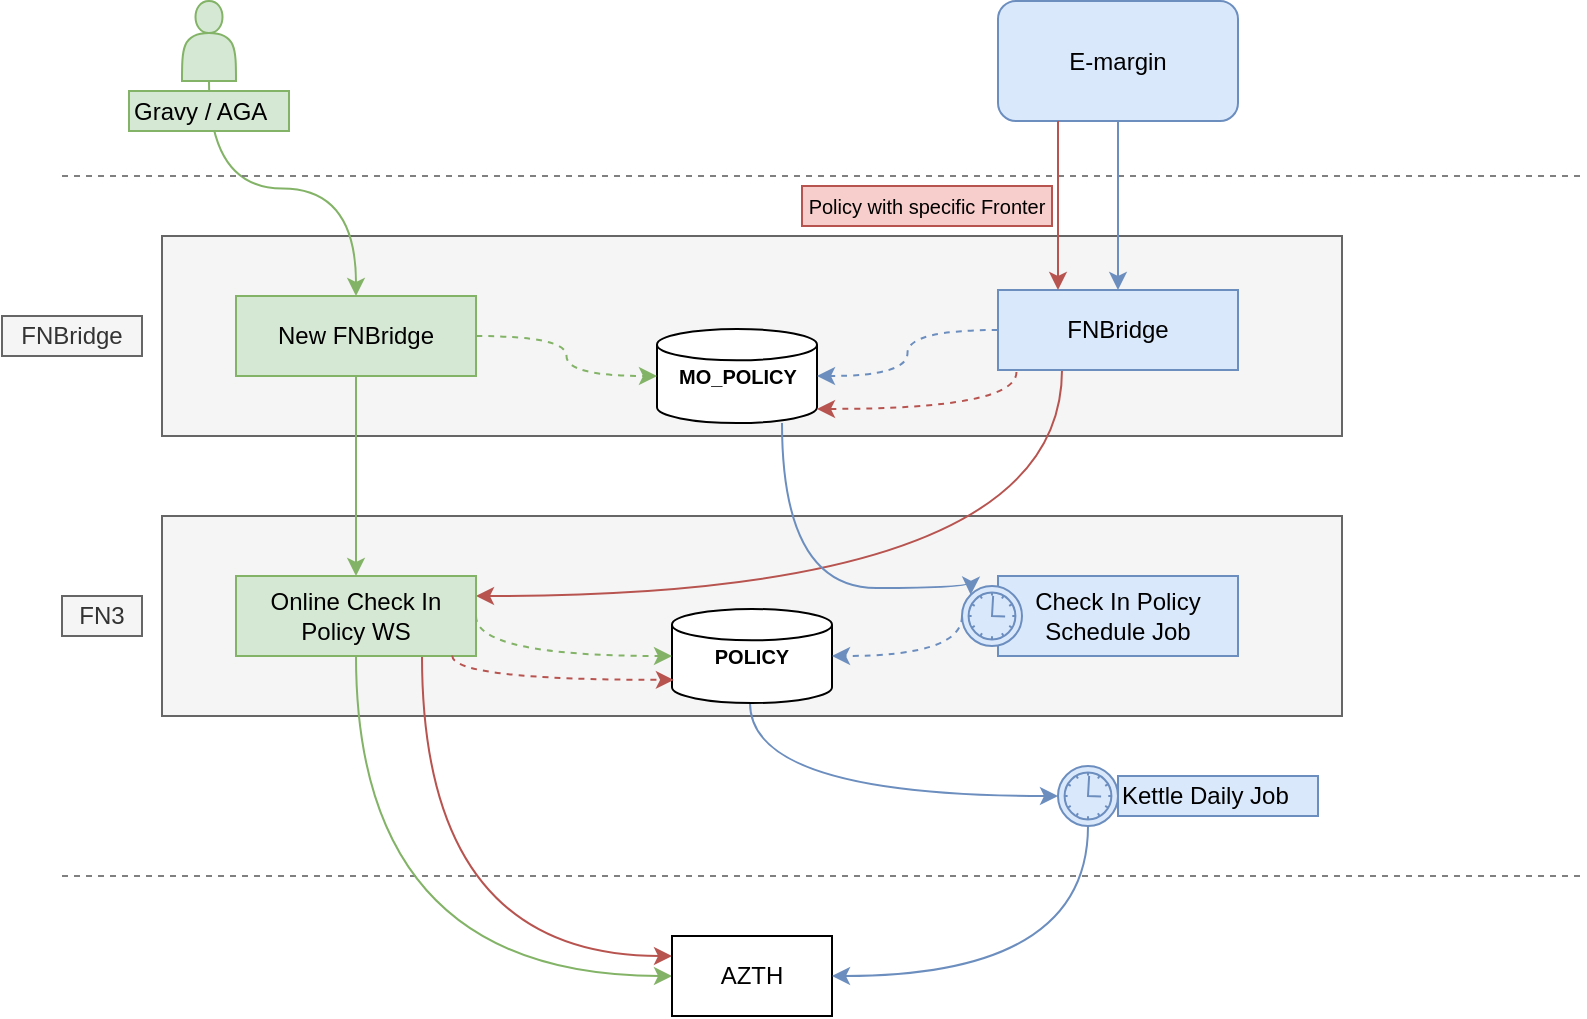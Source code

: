 <mxfile version="10.4.8" type="github"><diagram id="kxdKC94dlKpn0LHNbHIM" name="Page-1"><mxGraphModel dx="1077" dy="633" grid="1" gridSize="10" guides="1" tooltips="1" connect="1" arrows="1" fold="1" page="1" pageScale="1" pageWidth="850" pageHeight="1100" math="0" shadow="0"><root><mxCell id="0"/><mxCell id="1" parent="0"/><mxCell id="3mwVmuwzy4nXPfia8OvA-8" value="" style="rounded=0;whiteSpace=wrap;html=1;strokeColor=#666666;fillColor=#f5f5f5;fontColor=#333333;" vertex="1" parent="1"><mxGeometry x="110" y="450" width="590" height="100" as="geometry"/></mxCell><mxCell id="3mwVmuwzy4nXPfia8OvA-11" value="" style="rounded=0;whiteSpace=wrap;html=1;strokeColor=#666666;fillColor=#f5f5f5;fontColor=#333333;" vertex="1" parent="1"><mxGeometry x="110" y="310" width="590" height="100" as="geometry"/></mxCell><mxCell id="3mwVmuwzy4nXPfia8OvA-34" style="edgeStyle=orthogonalEdgeStyle;curved=1;rounded=0;orthogonalLoop=1;jettySize=auto;html=1;fillColor=#d5e8d4;strokeColor=#82b366;" edge="1" parent="1" source="3mwVmuwzy4nXPfia8OvA-1" target="3mwVmuwzy4nXPfia8OvA-6"><mxGeometry relative="1" as="geometry"/></mxCell><mxCell id="3mwVmuwzy4nXPfia8OvA-1" value="" style="shape=actor;whiteSpace=wrap;html=1;fillColor=#d5e8d4;strokeColor=#82b366;" vertex="1" parent="1"><mxGeometry x="120" y="192.5" width="27" height="40" as="geometry"/></mxCell><mxCell id="3mwVmuwzy4nXPfia8OvA-2" value="Gravy / AGA" style="text;html=1;resizable=0;points=[];autosize=1;align=left;verticalAlign=top;spacingTop=-4;fillColor=#d5e8d4;strokeColor=#82b366;" vertex="1" parent="1"><mxGeometry x="93.5" y="237.5" width="80" height="20" as="geometry"/></mxCell><mxCell id="3mwVmuwzy4nXPfia8OvA-3" value="" style="endArrow=none;dashed=1;html=1;strokeColor=#808080;" edge="1" parent="1"><mxGeometry width="50" height="50" relative="1" as="geometry"><mxPoint x="60" y="280" as="sourcePoint"/><mxPoint x="820" y="280" as="targetPoint"/></mxGeometry></mxCell><mxCell id="3mwVmuwzy4nXPfia8OvA-4" value="" style="endArrow=none;dashed=1;html=1;strokeColor=#808080;" edge="1" parent="1"><mxGeometry width="50" height="50" relative="1" as="geometry"><mxPoint x="60" y="630" as="sourcePoint"/><mxPoint x="820" y="630" as="targetPoint"/></mxGeometry></mxCell><mxCell id="3mwVmuwzy4nXPfia8OvA-33" style="edgeStyle=orthogonalEdgeStyle;curved=1;rounded=0;orthogonalLoop=1;jettySize=auto;html=1;fillColor=#dae8fc;strokeColor=#6c8ebf;" edge="1" parent="1" source="3mwVmuwzy4nXPfia8OvA-5" target="3mwVmuwzy4nXPfia8OvA-7"><mxGeometry relative="1" as="geometry"/></mxCell><mxCell id="3mwVmuwzy4nXPfia8OvA-5" value="E-margin" style="rounded=1;whiteSpace=wrap;html=1;fillColor=#dae8fc;strokeColor=#6c8ebf;" vertex="1" parent="1"><mxGeometry x="528" y="192.5" width="120" height="60" as="geometry"/></mxCell><mxCell id="3mwVmuwzy4nXPfia8OvA-26" style="edgeStyle=orthogonalEdgeStyle;curved=1;rounded=0;orthogonalLoop=1;jettySize=auto;html=1;fillColor=#d5e8d4;strokeColor=#82b366;" edge="1" parent="1" source="3mwVmuwzy4nXPfia8OvA-6" target="3mwVmuwzy4nXPfia8OvA-12"><mxGeometry relative="1" as="geometry"/></mxCell><mxCell id="3mwVmuwzy4nXPfia8OvA-6" value="New FNBridge" style="rounded=0;whiteSpace=wrap;html=1;fillColor=#d5e8d4;strokeColor=#82b366;" vertex="1" parent="1"><mxGeometry x="147" y="340" width="120" height="40" as="geometry"/></mxCell><mxCell id="3mwVmuwzy4nXPfia8OvA-39" style="edgeStyle=orthogonalEdgeStyle;curved=1;rounded=0;orthogonalLoop=1;jettySize=auto;html=1;entryX=1;entryY=0.25;entryDx=0;entryDy=0;strokeColor=#b85450;fillColor=#f8cecc;" edge="1" parent="1" source="3mwVmuwzy4nXPfia8OvA-7" target="3mwVmuwzy4nXPfia8OvA-12"><mxGeometry relative="1" as="geometry"><Array as="points"><mxPoint x="560" y="490"/></Array></mxGeometry></mxCell><mxCell id="3mwVmuwzy4nXPfia8OvA-7" value="FNBridge" style="rounded=0;whiteSpace=wrap;html=1;fillColor=#dae8fc;strokeColor=#6c8ebf;" vertex="1" parent="1"><mxGeometry x="528" y="337" width="120" height="40" as="geometry"/></mxCell><mxCell id="3mwVmuwzy4nXPfia8OvA-29" style="edgeStyle=orthogonalEdgeStyle;curved=1;rounded=0;orthogonalLoop=1;jettySize=auto;html=1;entryX=0;entryY=0.5;entryDx=0;entryDy=0;fillColor=#d5e8d4;strokeColor=#82b366;" edge="1" parent="1" source="3mwVmuwzy4nXPfia8OvA-12" target="3mwVmuwzy4nXPfia8OvA-16"><mxGeometry relative="1" as="geometry"><Array as="points"><mxPoint x="207" y="680"/></Array></mxGeometry></mxCell><mxCell id="3mwVmuwzy4nXPfia8OvA-40" style="edgeStyle=orthogonalEdgeStyle;curved=1;rounded=0;orthogonalLoop=1;jettySize=auto;html=1;entryX=0;entryY=0.25;entryDx=0;entryDy=0;strokeColor=#b85450;fillColor=#f8cecc;" edge="1" parent="1" source="3mwVmuwzy4nXPfia8OvA-12" target="3mwVmuwzy4nXPfia8OvA-16"><mxGeometry relative="1" as="geometry"><Array as="points"><mxPoint x="240" y="670"/></Array></mxGeometry></mxCell><mxCell id="3mwVmuwzy4nXPfia8OvA-12" value="Online Check In Policy WS" style="rounded=0;whiteSpace=wrap;html=1;fillColor=#d5e8d4;strokeColor=#82b366;" vertex="1" parent="1"><mxGeometry x="147" y="480" width="120" height="40" as="geometry"/></mxCell><mxCell id="3mwVmuwzy4nXPfia8OvA-13" value="Check In Policy Schedule Job" style="rounded=0;whiteSpace=wrap;html=1;fillColor=#dae8fc;strokeColor=#6c8ebf;" vertex="1" parent="1"><mxGeometry x="528" y="480" width="120" height="40" as="geometry"/></mxCell><mxCell id="3mwVmuwzy4nXPfia8OvA-14" value="" style="shape=mxgraph.bpmn.shape;html=1;verticalLabelPosition=bottom;labelBackgroundColor=#ffffff;verticalAlign=top;align=center;perimeter=ellipsePerimeter;outlineConnect=0;outline=standard;symbol=timer;fillColor=#dae8fc;strokeColor=#6c8ebf;" vertex="1" parent="1"><mxGeometry x="510" y="485" width="30" height="30" as="geometry"/></mxCell><mxCell id="3mwVmuwzy4nXPfia8OvA-36" style="edgeStyle=orthogonalEdgeStyle;curved=1;rounded=0;orthogonalLoop=1;jettySize=auto;html=1;entryX=0.145;entryY=0.145;entryDx=0;entryDy=0;fillColor=#dae8fc;strokeColor=#6c8ebf;entryPerimeter=0;" edge="1" parent="1" source="3mwVmuwzy4nXPfia8OvA-15" target="3mwVmuwzy4nXPfia8OvA-14"><mxGeometry relative="1" as="geometry"><Array as="points"><mxPoint x="420" y="486"/><mxPoint x="514" y="486"/></Array></mxGeometry></mxCell><mxCell id="3mwVmuwzy4nXPfia8OvA-15" value="MO_POLICY" style="strokeWidth=1;html=1;shape=mxgraph.flowchart.database;whiteSpace=wrap;fontSize=10;fontStyle=1" vertex="1" parent="1"><mxGeometry x="357.5" y="356.5" width="80" height="47" as="geometry"/></mxCell><mxCell id="3mwVmuwzy4nXPfia8OvA-16" value="AZTH" style="rounded=0;whiteSpace=wrap;html=1;strokeWidth=1;" vertex="1" parent="1"><mxGeometry x="365" y="660" width="80" height="40" as="geometry"/></mxCell><mxCell id="3mwVmuwzy4nXPfia8OvA-31" style="edgeStyle=orthogonalEdgeStyle;curved=1;rounded=0;orthogonalLoop=1;jettySize=auto;html=1;entryX=0;entryY=0.5;entryDx=0;entryDy=0;fillColor=#dae8fc;strokeColor=#6c8ebf;" edge="1" parent="1" source="3mwVmuwzy4nXPfia8OvA-17" target="3mwVmuwzy4nXPfia8OvA-20"><mxGeometry relative="1" as="geometry"><Array as="points"><mxPoint x="404" y="590"/></Array></mxGeometry></mxCell><mxCell id="3mwVmuwzy4nXPfia8OvA-17" value="POLICY" style="strokeWidth=1;html=1;shape=mxgraph.flowchart.database;whiteSpace=wrap;fontSize=10;fontStyle=1" vertex="1" parent="1"><mxGeometry x="365" y="496.5" width="80" height="47" as="geometry"/></mxCell><mxCell id="3mwVmuwzy4nXPfia8OvA-18" value="FNBridge" style="text;html=1;strokeColor=#666666;fillColor=#f5f5f5;align=center;verticalAlign=middle;whiteSpace=wrap;rounded=0;fontColor=#333333;" vertex="1" parent="1"><mxGeometry x="30" y="350" width="70" height="20" as="geometry"/></mxCell><mxCell id="3mwVmuwzy4nXPfia8OvA-19" value="FN3" style="text;html=1;strokeColor=#666666;fillColor=#f5f5f5;align=center;verticalAlign=middle;whiteSpace=wrap;rounded=0;fontColor=#333333;" vertex="1" parent="1"><mxGeometry x="60" y="490" width="40" height="20" as="geometry"/></mxCell><mxCell id="3mwVmuwzy4nXPfia8OvA-32" style="edgeStyle=orthogonalEdgeStyle;curved=1;rounded=0;orthogonalLoop=1;jettySize=auto;html=1;entryX=1;entryY=0.5;entryDx=0;entryDy=0;fillColor=#dae8fc;strokeColor=#6c8ebf;" edge="1" parent="1" source="3mwVmuwzy4nXPfia8OvA-20" target="3mwVmuwzy4nXPfia8OvA-16"><mxGeometry relative="1" as="geometry"><Array as="points"><mxPoint x="573" y="680"/></Array></mxGeometry></mxCell><mxCell id="3mwVmuwzy4nXPfia8OvA-20" value="" style="shape=mxgraph.bpmn.shape;html=1;verticalLabelPosition=bottom;labelBackgroundColor=#ffffff;verticalAlign=top;align=center;perimeter=ellipsePerimeter;outlineConnect=0;outline=standard;symbol=timer;fillColor=#dae8fc;strokeColor=#6c8ebf;" vertex="1" parent="1"><mxGeometry x="558" y="575" width="30" height="30" as="geometry"/></mxCell><mxCell id="3mwVmuwzy4nXPfia8OvA-21" value="Kettle Daily Job" style="text;html=1;resizable=0;points=[];autosize=1;align=left;verticalAlign=top;spacingTop=-4;fillColor=#dae8fc;strokeColor=#6c8ebf;" vertex="1" parent="1"><mxGeometry x="588" y="580" width="100" height="20" as="geometry"/></mxCell><mxCell id="3mwVmuwzy4nXPfia8OvA-24" value="" style="endArrow=classic;html=1;entryX=0;entryY=0.5;entryDx=0;entryDy=0;entryPerimeter=0;exitX=1;exitY=0.5;exitDx=0;exitDy=0;edgeStyle=orthogonalEdgeStyle;curved=1;fillColor=#d5e8d4;strokeColor=#82b366;dashed=1;" edge="1" parent="1" source="3mwVmuwzy4nXPfia8OvA-6" target="3mwVmuwzy4nXPfia8OvA-15"><mxGeometry width="50" height="50" relative="1" as="geometry"><mxPoint x="240" y="380" as="sourcePoint"/><mxPoint x="290" y="330" as="targetPoint"/></mxGeometry></mxCell><mxCell id="3mwVmuwzy4nXPfia8OvA-25" value="" style="endArrow=classic;html=1;entryX=1;entryY=0.5;entryDx=0;entryDy=0;entryPerimeter=0;exitX=0;exitY=0.5;exitDx=0;exitDy=0;edgeStyle=orthogonalEdgeStyle;curved=1;fillColor=#dae8fc;strokeColor=#6c8ebf;dashed=1;" edge="1" parent="1" source="3mwVmuwzy4nXPfia8OvA-7" target="3mwVmuwzy4nXPfia8OvA-15"><mxGeometry width="50" height="50" relative="1" as="geometry"><mxPoint x="520" y="300" as="sourcePoint"/><mxPoint x="500" y="340" as="targetPoint"/></mxGeometry></mxCell><mxCell id="3mwVmuwzy4nXPfia8OvA-27" value="" style="endArrow=classic;html=1;entryX=0;entryY=0.5;entryDx=0;entryDy=0;entryPerimeter=0;exitX=1;exitY=0.5;exitDx=0;exitDy=0;edgeStyle=orthogonalEdgeStyle;curved=1;fillColor=#d5e8d4;strokeColor=#82b366;dashed=1;" edge="1" parent="1" source="3mwVmuwzy4nXPfia8OvA-12" target="3mwVmuwzy4nXPfia8OvA-17"><mxGeometry width="50" height="50" relative="1" as="geometry"><mxPoint x="280" y="570" as="sourcePoint"/><mxPoint x="330" y="520" as="targetPoint"/><Array as="points"><mxPoint x="267" y="520"/></Array></mxGeometry></mxCell><mxCell id="3mwVmuwzy4nXPfia8OvA-28" value="" style="endArrow=classic;html=1;entryX=1;entryY=0.5;entryDx=0;entryDy=0;entryPerimeter=0;exitX=0;exitY=0.5;exitDx=0;exitDy=0;edgeStyle=orthogonalEdgeStyle;curved=1;fillColor=#dae8fc;strokeColor=#6c8ebf;dashed=1;" edge="1" parent="1" source="3mwVmuwzy4nXPfia8OvA-14" target="3mwVmuwzy4nXPfia8OvA-17"><mxGeometry width="50" height="50" relative="1" as="geometry"><mxPoint x="460" y="560" as="sourcePoint"/><mxPoint x="510" y="510" as="targetPoint"/><Array as="points"><mxPoint x="510" y="520"/></Array></mxGeometry></mxCell><mxCell id="3mwVmuwzy4nXPfia8OvA-37" value="" style="endArrow=classic;html=1;strokeColor=#b85450;exitX=0.25;exitY=1;exitDx=0;exitDy=0;entryX=0.25;entryY=0;entryDx=0;entryDy=0;fillColor=#f8cecc;" edge="1" parent="1" source="3mwVmuwzy4nXPfia8OvA-5" target="3mwVmuwzy4nXPfia8OvA-7"><mxGeometry width="50" height="50" relative="1" as="geometry"><mxPoint x="420" y="240" as="sourcePoint"/><mxPoint x="470" y="190" as="targetPoint"/></mxGeometry></mxCell><mxCell id="3mwVmuwzy4nXPfia8OvA-38" value="" style="endArrow=classic;html=1;dashed=1;strokeColor=#b85450;entryX=1;entryY=0.85;entryDx=0;entryDy=0;entryPerimeter=0;exitX=0.077;exitY=1.024;exitDx=0;exitDy=0;exitPerimeter=0;fillColor=#f8cecc;edgeStyle=orthogonalEdgeStyle;curved=1;" edge="1" parent="1" source="3mwVmuwzy4nXPfia8OvA-7" target="3mwVmuwzy4nXPfia8OvA-15"><mxGeometry width="50" height="50" relative="1" as="geometry"><mxPoint x="390" y="240" as="sourcePoint"/><mxPoint x="440" y="190" as="targetPoint"/></mxGeometry></mxCell><mxCell id="3mwVmuwzy4nXPfia8OvA-41" value="" style="endArrow=classic;html=1;strokeColor=#b85450;entryX=0.012;entryY=0.754;entryDx=0;entryDy=0;entryPerimeter=0;exitX=0.901;exitY=0.994;exitDx=0;exitDy=0;exitPerimeter=0;edgeStyle=orthogonalEdgeStyle;curved=1;fillColor=#f8cecc;dashed=1;" edge="1" parent="1" source="3mwVmuwzy4nXPfia8OvA-12" target="3mwVmuwzy4nXPfia8OvA-17"><mxGeometry width="50" height="50" relative="1" as="geometry"><mxPoint x="300" y="580" as="sourcePoint"/><mxPoint x="350" y="530" as="targetPoint"/><Array as="points"><mxPoint x="255" y="532"/></Array></mxGeometry></mxCell><mxCell id="3mwVmuwzy4nXPfia8OvA-42" value="Policy with specific Fronter" style="text;html=1;strokeColor=#b85450;fillColor=#f8cecc;align=center;verticalAlign=middle;whiteSpace=wrap;rounded=0;fontSize=10;" vertex="1" parent="1"><mxGeometry x="430" y="285" width="125" height="20" as="geometry"/></mxCell></root></mxGraphModel></diagram></mxfile>